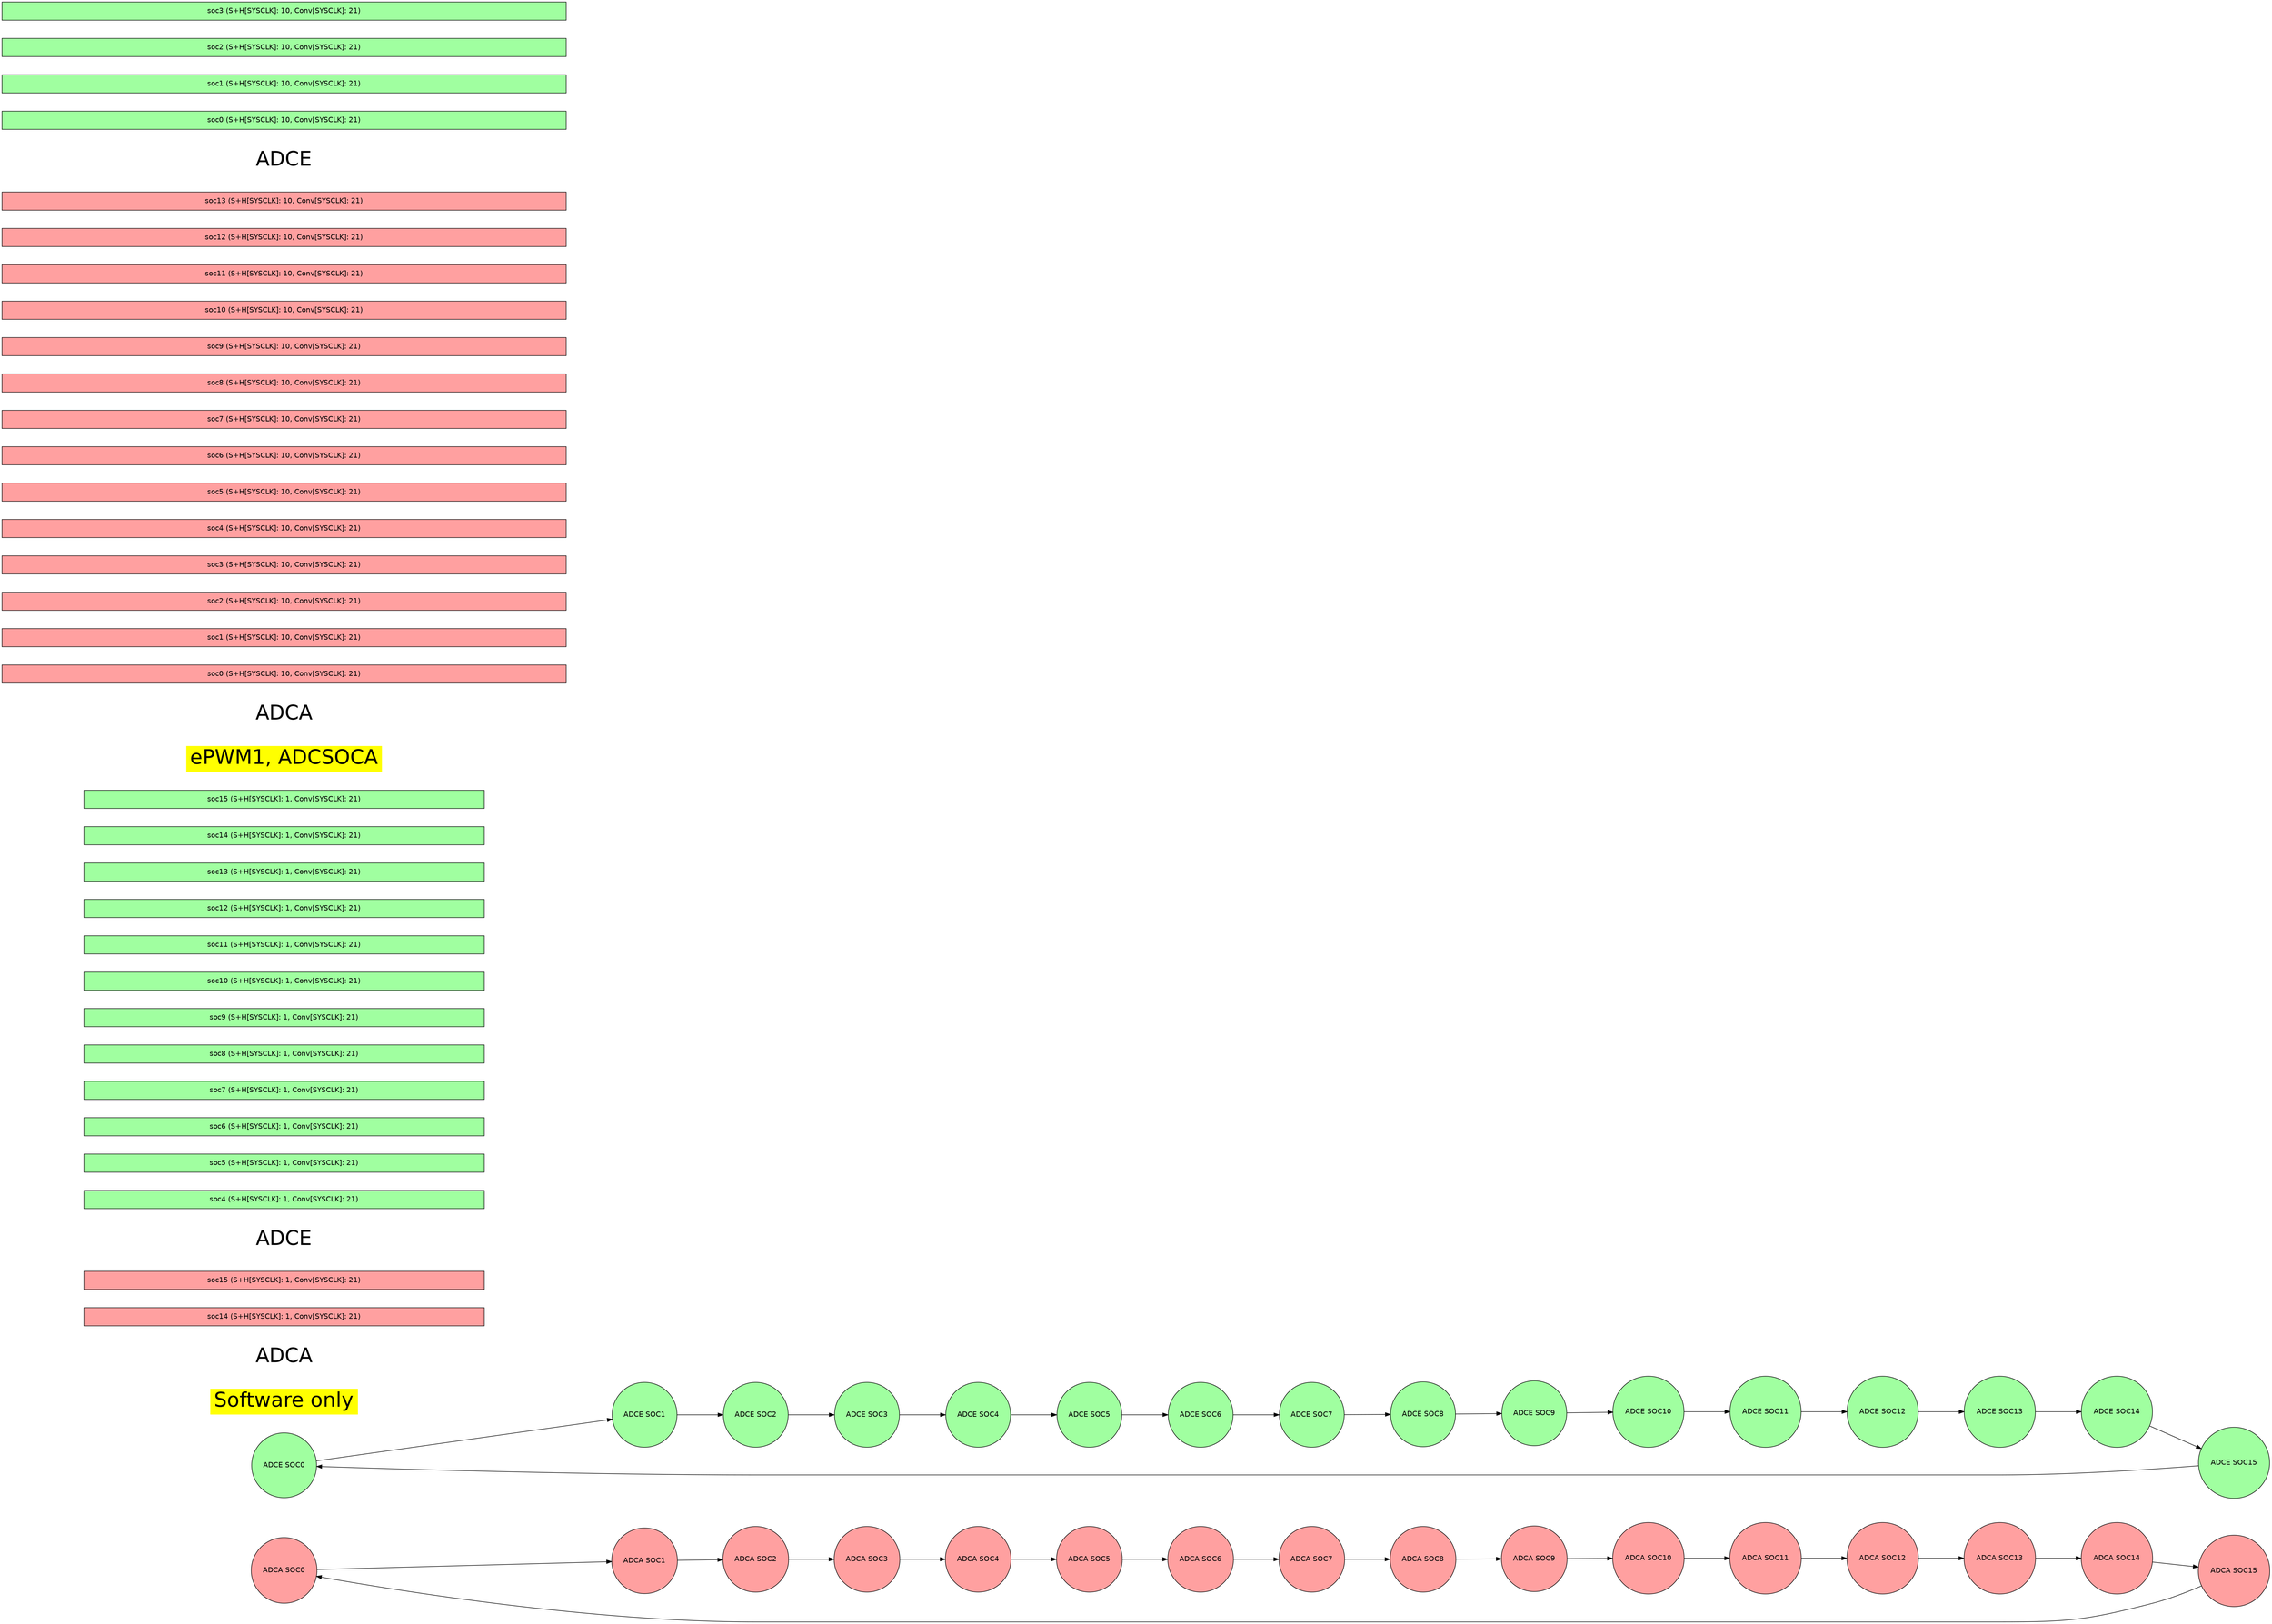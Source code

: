 digraph {
    graph [fontname = "helvetica"];
    node  [fontname = "helvetica"];
    edge  [fontname = "helvetica"];
    graph [mclimit=50 nodesep=0.5 rankdir=LR ranksep=1.25]

    node [shape = circle style=filled];

        adca_SOC0 [label="ADCA SOC0" fillcolor="#FFA0A0" pos="0.000,7.689!"]
        adca_SOC1 [label="ADCA SOC1" fillcolor="#FFA0A0" pos="2.942,7.103!"]
        adca_SOC2 [label="ADCA SOC2" fillcolor="#FFA0A0" pos="5.437,5.437!"]
        adca_SOC3 [label="ADCA SOC3" fillcolor="#FFA0A0" pos="7.103,2.942!"]
        adca_SOC4 [label="ADCA SOC4" fillcolor="#FFA0A0" pos="7.689,0.000!"]
        adca_SOC5 [label="ADCA SOC5" fillcolor="#FFA0A0" pos="7.103,-2.942!"]
        adca_SOC6 [label="ADCA SOC6" fillcolor="#FFA0A0" pos="5.437,-5.437!"]
        adca_SOC7 [label="ADCA SOC7" fillcolor="#FFA0A0" pos="2.942,-7.103!"]
        adca_SOC8 [label="ADCA SOC8" fillcolor="#FFA0A0" pos="0.000,-7.689!"]
        adca_SOC9 [label="ADCA SOC9" fillcolor="#FFA0A0" pos="-2.942,-7.103!"]
        adca_SOC10 [label="ADCA SOC10" fillcolor="#FFA0A0" pos="-5.437,-5.437!"]
        adca_SOC11 [label="ADCA SOC11" fillcolor="#FFA0A0" pos="-7.103,-2.942!"]
        adca_SOC12 [label="ADCA SOC12" fillcolor="#FFA0A0" pos="-7.689,-0.000!"]
        adca_SOC13 [label="ADCA SOC13" fillcolor="#FFA0A0" pos="-7.103,2.942!"]
        adca_SOC14 [label="ADCA SOC14" fillcolor="#FFA0A0" pos="-5.437,5.437!"]
        adca_SOC15 [label="ADCA SOC15" fillcolor="#FFA0A0" pos="-2.942,7.103!"]
        adca_SOC0 -> adca_SOC1
        adca_SOC1 -> adca_SOC2
        adca_SOC2 -> adca_SOC3
        adca_SOC3 -> adca_SOC4
        adca_SOC4 -> adca_SOC5
        adca_SOC5 -> adca_SOC6
        adca_SOC6 -> adca_SOC7
        adca_SOC7 -> adca_SOC8
        adca_SOC8 -> adca_SOC9
        adca_SOC9 -> adca_SOC10
        adca_SOC10 -> adca_SOC11
        adca_SOC11 -> adca_SOC12
        adca_SOC12 -> adca_SOC13
        adca_SOC13 -> adca_SOC14
        adca_SOC14 -> adca_SOC15
        adca_SOC15 -> adca_SOC0
        adce_SOC0 [label="ADCE SOC0" fillcolor="#A0FFA0" pos="0.000,-43.311!"]
        adce_SOC1 [label="ADCE SOC1" fillcolor="#A0FFA0" pos="2.942,-43.897!"]
        adce_SOC2 [label="ADCE SOC2" fillcolor="#A0FFA0" pos="5.437,-45.563!"]
        adce_SOC3 [label="ADCE SOC3" fillcolor="#A0FFA0" pos="7.103,-48.058!"]
        adce_SOC4 [label="ADCE SOC4" fillcolor="#A0FFA0" pos="7.689,-51.000!"]
        adce_SOC5 [label="ADCE SOC5" fillcolor="#A0FFA0" pos="7.103,-53.942!"]
        adce_SOC6 [label="ADCE SOC6" fillcolor="#A0FFA0" pos="5.437,-56.437!"]
        adce_SOC7 [label="ADCE SOC7" fillcolor="#A0FFA0" pos="2.942,-58.103!"]
        adce_SOC8 [label="ADCE SOC8" fillcolor="#A0FFA0" pos="0.000,-58.689!"]
        adce_SOC9 [label="ADCE SOC9" fillcolor="#A0FFA0" pos="-2.942,-58.103!"]
        adce_SOC10 [label="ADCE SOC10" fillcolor="#A0FFA0" pos="-5.437,-56.437!"]
        adce_SOC11 [label="ADCE SOC11" fillcolor="#A0FFA0" pos="-7.103,-53.942!"]
        adce_SOC12 [label="ADCE SOC12" fillcolor="#A0FFA0" pos="-7.689,-51.000!"]
        adce_SOC13 [label="ADCE SOC13" fillcolor="#A0FFA0" pos="-7.103,-48.058!"]
        adce_SOC14 [label="ADCE SOC14" fillcolor="#A0FFA0" pos="-5.437,-45.563!"]
        adce_SOC15 [label="ADCE SOC15" fillcolor="#A0FFA0" pos="-2.942,-43.897!"]
        adce_SOC0 -> adce_SOC1
        adce_SOC1 -> adce_SOC2
        adce_SOC2 -> adce_SOC3
        adce_SOC3 -> adce_SOC4
        adce_SOC4 -> adce_SOC5
        adce_SOC5 -> adce_SOC6
        adce_SOC6 -> adce_SOC7
        adce_SOC7 -> adce_SOC8
        adce_SOC8 -> adce_SOC9
        adce_SOC9 -> adce_SOC10
        adce_SOC10 -> adce_SOC11
        adce_SOC11 -> adce_SOC12
        adce_SOC12 -> adce_SOC13
        adce_SOC13 -> adce_SOC14
        adce_SOC14 -> adce_SOC15
        adce_SOC15 -> adce_SOC0
    node [shape=rect style=filled];
        ADC_TRIGGER_SW_ONLY[label="Software only" fillcolor="yellow"  fontsize="40" color="white" pos="24.000,-3.000!"]
          
        adca_ADC_TRIGGER_SW_ONLY[label="ADCA"  fontsize="40" fillcolor="white" color="white" pos="24.000,-9.000!"]
          
        adca_ADC_TRIGGER_SW_ONLY_soc14[label="soc14 (S+H[SYSCLK]: 1, Conv[SYSCLK]: 21)" fillcolor="#FFA0A0" width="11.000" pos="32.500,-9.000!"]
          
        adca_ADC_TRIGGER_SW_ONLY_soc15[label="soc15 (S+H[SYSCLK]: 1, Conv[SYSCLK]: 21)" fillcolor="#FFA0A0" width="11.000" pos="43.500,-9.000!"]
          
        adce_ADC_TRIGGER_SW_ONLY[label="ADCE"  fontsize="40" fillcolor="white" color="white" pos="24.000,-12.000!"]
          
        adce_ADC_TRIGGER_SW_ONLY_soc4[label="soc4 (S+H[SYSCLK]: 1, Conv[SYSCLK]: 21)" fillcolor="#A0FFA0" width="11.000" pos="32.500,-12.000!"]
          
        adce_ADC_TRIGGER_SW_ONLY_soc5[label="soc5 (S+H[SYSCLK]: 1, Conv[SYSCLK]: 21)" fillcolor="#A0FFA0" width="11.000" pos="43.500,-12.000!"]
          
        adce_ADC_TRIGGER_SW_ONLY_soc6[label="soc6 (S+H[SYSCLK]: 1, Conv[SYSCLK]: 21)" fillcolor="#A0FFA0" width="11.000" pos="54.500,-12.000!"]
          
        adce_ADC_TRIGGER_SW_ONLY_soc7[label="soc7 (S+H[SYSCLK]: 1, Conv[SYSCLK]: 21)" fillcolor="#A0FFA0" width="11.000" pos="65.500,-12.000!"]
          
        adce_ADC_TRIGGER_SW_ONLY_soc8[label="soc8 (S+H[SYSCLK]: 1, Conv[SYSCLK]: 21)" fillcolor="#A0FFA0" width="11.000" pos="76.500,-12.000!"]
          
        adce_ADC_TRIGGER_SW_ONLY_soc9[label="soc9 (S+H[SYSCLK]: 1, Conv[SYSCLK]: 21)" fillcolor="#A0FFA0" width="11.000" pos="87.500,-12.000!"]
          
        adce_ADC_TRIGGER_SW_ONLY_soc10[label="soc10 (S+H[SYSCLK]: 1, Conv[SYSCLK]: 21)" fillcolor="#A0FFA0" width="11.000" pos="98.500,-12.000!"]
          
        adce_ADC_TRIGGER_SW_ONLY_soc11[label="soc11 (S+H[SYSCLK]: 1, Conv[SYSCLK]: 21)" fillcolor="#A0FFA0" width="11.000" pos="109.500,-12.000!"]
          
        adce_ADC_TRIGGER_SW_ONLY_soc12[label="soc12 (S+H[SYSCLK]: 1, Conv[SYSCLK]: 21)" fillcolor="#A0FFA0" width="11.000" pos="120.500,-12.000!"]
          
        adce_ADC_TRIGGER_SW_ONLY_soc13[label="soc13 (S+H[SYSCLK]: 1, Conv[SYSCLK]: 21)" fillcolor="#A0FFA0" width="11.000" pos="131.500,-12.000!"]
          
        adce_ADC_TRIGGER_SW_ONLY_soc14[label="soc14 (S+H[SYSCLK]: 1, Conv[SYSCLK]: 21)" fillcolor="#A0FFA0" width="11.000" pos="142.500,-12.000!"]
          
        adce_ADC_TRIGGER_SW_ONLY_soc15[label="soc15 (S+H[SYSCLK]: 1, Conv[SYSCLK]: 21)" fillcolor="#A0FFA0" width="11.000" pos="153.500,-12.000!"]
        ADC_TRIGGER_EPWM1_SOCA[label="ePWM1, ADCSOCA" fillcolor="yellow"  fontsize="40" color="white" pos="24.000,-15.000!"]
          
        adca_ADC_TRIGGER_EPWM1_SOCA[label="ADCA"  fontsize="40" fillcolor="white" color="white" pos="24.000,-21.000!"]
          
        adca_ADC_TRIGGER_EPWM1_SOCA_soc0[label="soc0 (S+H[SYSCLK]: 10, Conv[SYSCLK]: 21)" fillcolor="#FFA0A0" width="15.500" pos="34.750,-21.000!"]
          
        adca_ADC_TRIGGER_EPWM1_SOCA_soc1[label="soc1 (S+H[SYSCLK]: 10, Conv[SYSCLK]: 21)" fillcolor="#FFA0A0" width="15.500" pos="50.250,-21.000!"]
          
        adca_ADC_TRIGGER_EPWM1_SOCA_soc2[label="soc2 (S+H[SYSCLK]: 10, Conv[SYSCLK]: 21)" fillcolor="#FFA0A0" width="15.500" pos="65.750,-21.000!"]
          
        adca_ADC_TRIGGER_EPWM1_SOCA_soc3[label="soc3 (S+H[SYSCLK]: 10, Conv[SYSCLK]: 21)" fillcolor="#FFA0A0" width="15.500" pos="81.250,-21.000!"]
          
        adca_ADC_TRIGGER_EPWM1_SOCA_soc4[label="soc4 (S+H[SYSCLK]: 10, Conv[SYSCLK]: 21)" fillcolor="#FFA0A0" width="15.500" pos="96.750,-21.000!"]
          
        adca_ADC_TRIGGER_EPWM1_SOCA_soc5[label="soc5 (S+H[SYSCLK]: 10, Conv[SYSCLK]: 21)" fillcolor="#FFA0A0" width="15.500" pos="112.250,-21.000!"]
          
        adca_ADC_TRIGGER_EPWM1_SOCA_soc6[label="soc6 (S+H[SYSCLK]: 10, Conv[SYSCLK]: 21)" fillcolor="#FFA0A0" width="15.500" pos="127.750,-21.000!"]
          
        adca_ADC_TRIGGER_EPWM1_SOCA_soc7[label="soc7 (S+H[SYSCLK]: 10, Conv[SYSCLK]: 21)" fillcolor="#FFA0A0" width="15.500" pos="143.250,-21.000!"]
          
        adca_ADC_TRIGGER_EPWM1_SOCA_soc8[label="soc8 (S+H[SYSCLK]: 10, Conv[SYSCLK]: 21)" fillcolor="#FFA0A0" width="15.500" pos="158.750,-21.000!"]
          
        adca_ADC_TRIGGER_EPWM1_SOCA_soc9[label="soc9 (S+H[SYSCLK]: 10, Conv[SYSCLK]: 21)" fillcolor="#FFA0A0" width="15.500" pos="174.250,-21.000!"]
          
        adca_ADC_TRIGGER_EPWM1_SOCA_soc10[label="soc10 (S+H[SYSCLK]: 10, Conv[SYSCLK]: 21)" fillcolor="#FFA0A0" width="15.500" pos="189.750,-21.000!"]
          
        adca_ADC_TRIGGER_EPWM1_SOCA_soc11[label="soc11 (S+H[SYSCLK]: 10, Conv[SYSCLK]: 21)" fillcolor="#FFA0A0" width="15.500" pos="205.250,-21.000!"]
          
        adca_ADC_TRIGGER_EPWM1_SOCA_soc12[label="soc12 (S+H[SYSCLK]: 10, Conv[SYSCLK]: 21)" fillcolor="#FFA0A0" width="15.500" pos="220.750,-21.000!"]
          
        adca_ADC_TRIGGER_EPWM1_SOCA_soc13[label="soc13 (S+H[SYSCLK]: 10, Conv[SYSCLK]: 21)" fillcolor="#FFA0A0" width="15.500" pos="236.250,-21.000!"]
          
        adce_ADC_TRIGGER_EPWM1_SOCA[label="ADCE"  fontsize="40" fillcolor="white" color="white" pos="24.000,-24.000!"]
          
        adce_ADC_TRIGGER_EPWM1_SOCA_soc0[label="soc0 (S+H[SYSCLK]: 10, Conv[SYSCLK]: 21)" fillcolor="#A0FFA0" width="15.500" pos="34.750,-24.000!"]
          
        adce_ADC_TRIGGER_EPWM1_SOCA_soc1[label="soc1 (S+H[SYSCLK]: 10, Conv[SYSCLK]: 21)" fillcolor="#A0FFA0" width="15.500" pos="50.250,-24.000!"]
          
        adce_ADC_TRIGGER_EPWM1_SOCA_soc2[label="soc2 (S+H[SYSCLK]: 10, Conv[SYSCLK]: 21)" fillcolor="#A0FFA0" width="15.500" pos="65.750,-24.000!"]
          
        adce_ADC_TRIGGER_EPWM1_SOCA_soc3[label="soc3 (S+H[SYSCLK]: 10, Conv[SYSCLK]: 21)" fillcolor="#A0FFA0" width="15.500" pos="81.250,-24.000!"]
}
